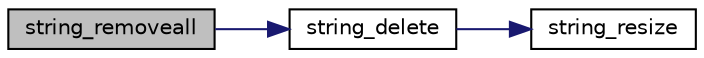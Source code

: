 digraph "string_removeall"
{
 // INTERACTIVE_SVG=YES
  edge [fontname="Helvetica",fontsize="10",labelfontname="Helvetica",labelfontsize="10"];
  node [fontname="Helvetica",fontsize="10",shape=record];
  rankdir="LR";
  Node1 [label="string_removeall",height=0.2,width=0.4,color="black", fillcolor="grey75", style="filled", fontcolor="black"];
  Node1 -> Node2 [color="midnightblue",fontsize="10",style="solid",fontname="Helvetica"];
  Node2 [label="string_delete",height=0.2,width=0.4,color="black", fillcolor="white", style="filled",URL="$string_8h.html#ab9e0f3180d91b62ebb01a63b98f0b6d3"];
  Node2 -> Node3 [color="midnightblue",fontsize="10",style="solid",fontname="Helvetica"];
  Node3 [label="string_resize",height=0.2,width=0.4,color="black", fillcolor="white", style="filled",URL="$string_8h.html#aa1acc465867856e8830dafb26bb6e4dd"];
}
